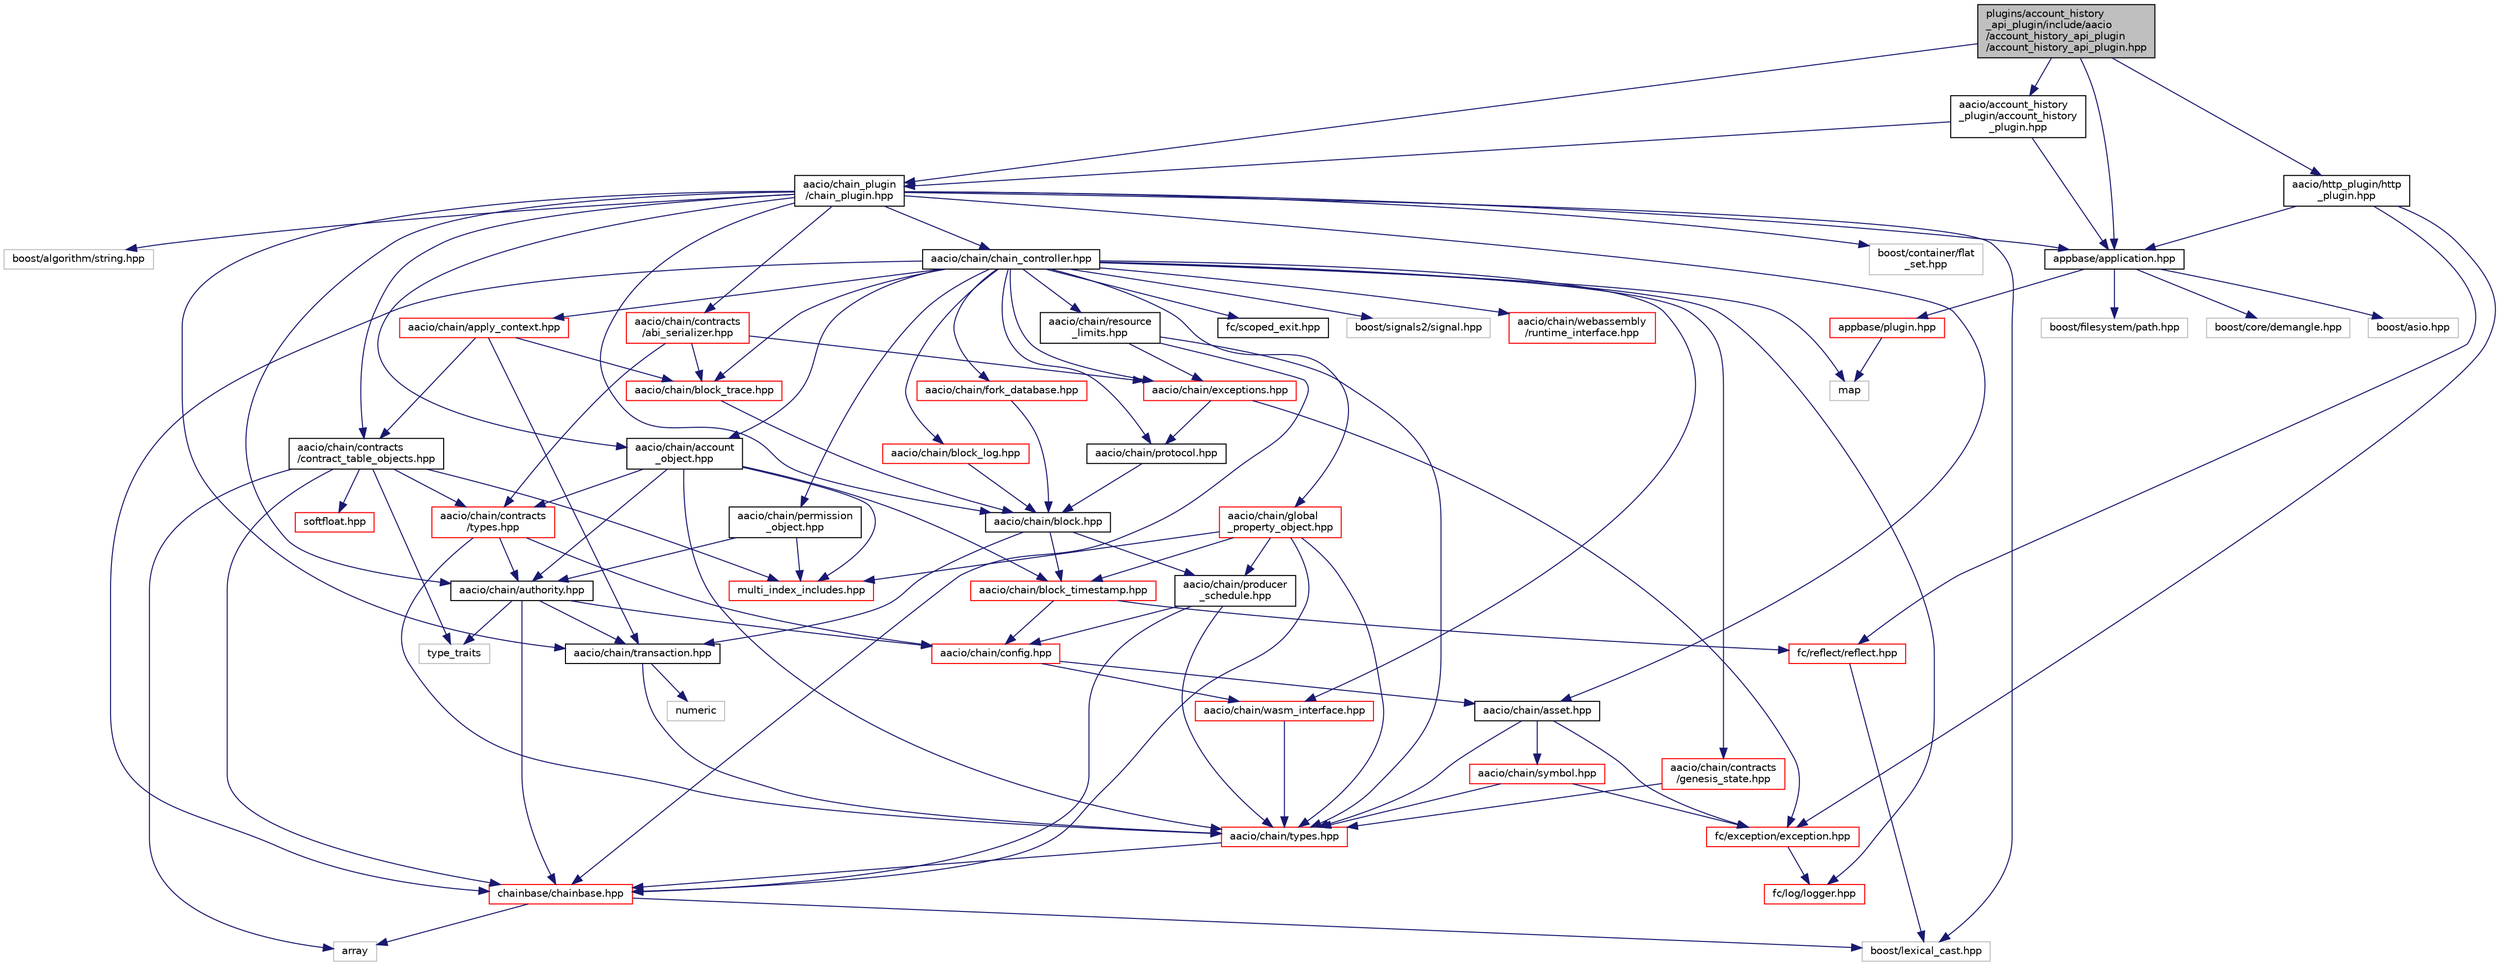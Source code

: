 digraph "plugins/account_history_api_plugin/include/aacio/account_history_api_plugin/account_history_api_plugin.hpp"
{
  edge [fontname="Helvetica",fontsize="10",labelfontname="Helvetica",labelfontsize="10"];
  node [fontname="Helvetica",fontsize="10",shape=record];
  Node0 [label="plugins/account_history\l_api_plugin/include/aacio\l/account_history_api_plugin\l/account_history_api_plugin.hpp",height=0.2,width=0.4,color="black", fillcolor="grey75", style="filled", fontcolor="black"];
  Node0 -> Node1 [color="midnightblue",fontsize="10",style="solid",fontname="Helvetica"];
  Node1 [label="aacio/account_history\l_plugin/account_history\l_plugin.hpp",height=0.2,width=0.4,color="black", fillcolor="white", style="filled",URL="$account__history__plugin_8hpp.html"];
  Node1 -> Node2 [color="midnightblue",fontsize="10",style="solid",fontname="Helvetica"];
  Node2 [label="appbase/application.hpp",height=0.2,width=0.4,color="black", fillcolor="white", style="filled",URL="$application_8hpp_source.html"];
  Node2 -> Node3 [color="midnightblue",fontsize="10",style="solid",fontname="Helvetica"];
  Node3 [label="appbase/plugin.hpp",height=0.2,width=0.4,color="red", fillcolor="white", style="filled",URL="$plugin_8hpp_source.html"];
  Node3 -> Node8 [color="midnightblue",fontsize="10",style="solid",fontname="Helvetica"];
  Node8 [label="map",height=0.2,width=0.4,color="grey75", fillcolor="white", style="filled"];
  Node2 -> Node9 [color="midnightblue",fontsize="10",style="solid",fontname="Helvetica"];
  Node9 [label="boost/filesystem/path.hpp",height=0.2,width=0.4,color="grey75", fillcolor="white", style="filled"];
  Node2 -> Node10 [color="midnightblue",fontsize="10",style="solid",fontname="Helvetica"];
  Node10 [label="boost/core/demangle.hpp",height=0.2,width=0.4,color="grey75", fillcolor="white", style="filled"];
  Node2 -> Node11 [color="midnightblue",fontsize="10",style="solid",fontname="Helvetica"];
  Node11 [label="boost/asio.hpp",height=0.2,width=0.4,color="grey75", fillcolor="white", style="filled"];
  Node1 -> Node12 [color="midnightblue",fontsize="10",style="solid",fontname="Helvetica"];
  Node12 [label="aacio/chain_plugin\l/chain_plugin.hpp",height=0.2,width=0.4,color="black", fillcolor="white", style="filled",URL="$chain__plugin_8hpp.html"];
  Node12 -> Node2 [color="midnightblue",fontsize="10",style="solid",fontname="Helvetica"];
  Node12 -> Node13 [color="midnightblue",fontsize="10",style="solid",fontname="Helvetica"];
  Node13 [label="aacio/chain/asset.hpp",height=0.2,width=0.4,color="black", fillcolor="white", style="filled",URL="$libraries_2chain_2include_2aacio_2chain_2asset_8hpp.html"];
  Node13 -> Node14 [color="midnightblue",fontsize="10",style="solid",fontname="Helvetica"];
  Node14 [label="fc/exception/exception.hpp",height=0.2,width=0.4,color="red", fillcolor="white", style="filled",URL="$exception_8hpp.html",tooltip="Defines exception&#39;s used by fc. "];
  Node14 -> Node15 [color="midnightblue",fontsize="10",style="solid",fontname="Helvetica"];
  Node15 [label="fc/log/logger.hpp",height=0.2,width=0.4,color="red", fillcolor="white", style="filled",URL="$logger_8hpp_source.html"];
  Node13 -> Node57 [color="midnightblue",fontsize="10",style="solid",fontname="Helvetica"];
  Node57 [label="aacio/chain/types.hpp",height=0.2,width=0.4,color="red", fillcolor="white", style="filled",URL="$libraries_2chain_2include_2aacio_2chain_2types_8hpp.html"];
  Node57 -> Node60 [color="midnightblue",fontsize="10",style="solid",fontname="Helvetica"];
  Node60 [label="chainbase/chainbase.hpp",height=0.2,width=0.4,color="red", fillcolor="white", style="filled",URL="$chainbase_8hpp_source.html"];
  Node60 -> Node28 [color="midnightblue",fontsize="10",style="solid",fontname="Helvetica"];
  Node28 [label="boost/lexical_cast.hpp",height=0.2,width=0.4,color="grey75", fillcolor="white", style="filled"];
  Node60 -> Node77 [color="midnightblue",fontsize="10",style="solid",fontname="Helvetica"];
  Node77 [label="array",height=0.2,width=0.4,color="grey75", fillcolor="white", style="filled"];
  Node13 -> Node129 [color="midnightblue",fontsize="10",style="solid",fontname="Helvetica"];
  Node129 [label="aacio/chain/symbol.hpp",height=0.2,width=0.4,color="red", fillcolor="white", style="filled",URL="$symbol_8hpp.html"];
  Node129 -> Node14 [color="midnightblue",fontsize="10",style="solid",fontname="Helvetica"];
  Node129 -> Node57 [color="midnightblue",fontsize="10",style="solid",fontname="Helvetica"];
  Node12 -> Node130 [color="midnightblue",fontsize="10",style="solid",fontname="Helvetica"];
  Node130 [label="aacio/chain/authority.hpp",height=0.2,width=0.4,color="black", fillcolor="white", style="filled",URL="$authority_8hpp.html"];
  Node130 -> Node60 [color="midnightblue",fontsize="10",style="solid",fontname="Helvetica"];
  Node130 -> Node131 [color="midnightblue",fontsize="10",style="solid",fontname="Helvetica"];
  Node131 [label="aacio/chain/transaction.hpp",height=0.2,width=0.4,color="black", fillcolor="white", style="filled",URL="$libraries_2chain_2include_2aacio_2chain_2transaction_8hpp.html"];
  Node131 -> Node57 [color="midnightblue",fontsize="10",style="solid",fontname="Helvetica"];
  Node131 -> Node132 [color="midnightblue",fontsize="10",style="solid",fontname="Helvetica"];
  Node132 [label="numeric",height=0.2,width=0.4,color="grey75", fillcolor="white", style="filled"];
  Node130 -> Node133 [color="midnightblue",fontsize="10",style="solid",fontname="Helvetica"];
  Node133 [label="aacio/chain/config.hpp",height=0.2,width=0.4,color="red", fillcolor="white", style="filled",URL="$libraries_2chain_2include_2aacio_2chain_2config_8hpp.html"];
  Node133 -> Node13 [color="midnightblue",fontsize="10",style="solid",fontname="Helvetica"];
  Node133 -> Node134 [color="midnightblue",fontsize="10",style="solid",fontname="Helvetica"];
  Node134 [label="aacio/chain/wasm_interface.hpp",height=0.2,width=0.4,color="red", fillcolor="white", style="filled",URL="$wasm__interface_8hpp_source.html"];
  Node134 -> Node57 [color="midnightblue",fontsize="10",style="solid",fontname="Helvetica"];
  Node130 -> Node152 [color="midnightblue",fontsize="10",style="solid",fontname="Helvetica"];
  Node152 [label="type_traits",height=0.2,width=0.4,color="grey75", fillcolor="white", style="filled"];
  Node12 -> Node153 [color="midnightblue",fontsize="10",style="solid",fontname="Helvetica"];
  Node153 [label="aacio/chain/account\l_object.hpp",height=0.2,width=0.4,color="black", fillcolor="white", style="filled",URL="$account__object_8hpp.html"];
  Node153 -> Node57 [color="midnightblue",fontsize="10",style="solid",fontname="Helvetica"];
  Node153 -> Node130 [color="midnightblue",fontsize="10",style="solid",fontname="Helvetica"];
  Node153 -> Node154 [color="midnightblue",fontsize="10",style="solid",fontname="Helvetica"];
  Node154 [label="aacio/chain/block_timestamp.hpp",height=0.2,width=0.4,color="red", fillcolor="white", style="filled",URL="$block__timestamp_8hpp_source.html"];
  Node154 -> Node133 [color="midnightblue",fontsize="10",style="solid",fontname="Helvetica"];
  Node154 -> Node27 [color="midnightblue",fontsize="10",style="solid",fontname="Helvetica"];
  Node27 [label="fc/reflect/reflect.hpp",height=0.2,width=0.4,color="red", fillcolor="white", style="filled",URL="$libraries_2fc_2include_2fc_2reflect_2reflect_8hpp_source.html"];
  Node27 -> Node28 [color="midnightblue",fontsize="10",style="solid",fontname="Helvetica"];
  Node153 -> Node155 [color="midnightblue",fontsize="10",style="solid",fontname="Helvetica"];
  Node155 [label="aacio/chain/contracts\l/types.hpp",height=0.2,width=0.4,color="red", fillcolor="white", style="filled",URL="$libraries_2chain_2include_2aacio_2chain_2contracts_2types_8hpp_source.html"];
  Node155 -> Node130 [color="midnightblue",fontsize="10",style="solid",fontname="Helvetica"];
  Node155 -> Node133 [color="midnightblue",fontsize="10",style="solid",fontname="Helvetica"];
  Node155 -> Node57 [color="midnightblue",fontsize="10",style="solid",fontname="Helvetica"];
  Node153 -> Node157 [color="midnightblue",fontsize="10",style="solid",fontname="Helvetica"];
  Node157 [label="multi_index_includes.hpp",height=0.2,width=0.4,color="red", fillcolor="white", style="filled",URL="$multi__index__includes_8hpp.html"];
  Node12 -> Node162 [color="midnightblue",fontsize="10",style="solid",fontname="Helvetica"];
  Node162 [label="aacio/chain/block.hpp",height=0.2,width=0.4,color="black", fillcolor="white", style="filled",URL="$block_8hpp.html"];
  Node162 -> Node154 [color="midnightblue",fontsize="10",style="solid",fontname="Helvetica"];
  Node162 -> Node131 [color="midnightblue",fontsize="10",style="solid",fontname="Helvetica"];
  Node162 -> Node163 [color="midnightblue",fontsize="10",style="solid",fontname="Helvetica"];
  Node163 [label="aacio/chain/producer\l_schedule.hpp",height=0.2,width=0.4,color="black", fillcolor="white", style="filled",URL="$libraries_2chain_2include_2aacio_2chain_2producer__schedule_8hpp_source.html"];
  Node163 -> Node133 [color="midnightblue",fontsize="10",style="solid",fontname="Helvetica"];
  Node163 -> Node57 [color="midnightblue",fontsize="10",style="solid",fontname="Helvetica"];
  Node163 -> Node60 [color="midnightblue",fontsize="10",style="solid",fontname="Helvetica"];
  Node12 -> Node164 [color="midnightblue",fontsize="10",style="solid",fontname="Helvetica"];
  Node164 [label="aacio/chain/chain_controller.hpp",height=0.2,width=0.4,color="black", fillcolor="white", style="filled",URL="$chain__controller_8hpp.html"];
  Node164 -> Node165 [color="midnightblue",fontsize="10",style="solid",fontname="Helvetica"];
  Node165 [label="aacio/chain/global\l_property_object.hpp",height=0.2,width=0.4,color="red", fillcolor="white", style="filled",URL="$global__property__object_8hpp.html"];
  Node165 -> Node57 [color="midnightblue",fontsize="10",style="solid",fontname="Helvetica"];
  Node165 -> Node154 [color="midnightblue",fontsize="10",style="solid",fontname="Helvetica"];
  Node165 -> Node163 [color="midnightblue",fontsize="10",style="solid",fontname="Helvetica"];
  Node165 -> Node60 [color="midnightblue",fontsize="10",style="solid",fontname="Helvetica"];
  Node165 -> Node157 [color="midnightblue",fontsize="10",style="solid",fontname="Helvetica"];
  Node164 -> Node153 [color="midnightblue",fontsize="10",style="solid",fontname="Helvetica"];
  Node164 -> Node168 [color="midnightblue",fontsize="10",style="solid",fontname="Helvetica"];
  Node168 [label="aacio/chain/permission\l_object.hpp",height=0.2,width=0.4,color="black", fillcolor="white", style="filled",URL="$permission__object_8hpp.html"];
  Node168 -> Node130 [color="midnightblue",fontsize="10",style="solid",fontname="Helvetica"];
  Node168 -> Node157 [color="midnightblue",fontsize="10",style="solid",fontname="Helvetica"];
  Node164 -> Node169 [color="midnightblue",fontsize="10",style="solid",fontname="Helvetica"];
  Node169 [label="aacio/chain/fork_database.hpp",height=0.2,width=0.4,color="red", fillcolor="white", style="filled",URL="$fork__database_8hpp.html"];
  Node169 -> Node162 [color="midnightblue",fontsize="10",style="solid",fontname="Helvetica"];
  Node164 -> Node171 [color="midnightblue",fontsize="10",style="solid",fontname="Helvetica"];
  Node171 [label="aacio/chain/block_log.hpp",height=0.2,width=0.4,color="red", fillcolor="white", style="filled",URL="$block__log_8hpp.html"];
  Node171 -> Node162 [color="midnightblue",fontsize="10",style="solid",fontname="Helvetica"];
  Node164 -> Node172 [color="midnightblue",fontsize="10",style="solid",fontname="Helvetica"];
  Node172 [label="aacio/chain/block_trace.hpp",height=0.2,width=0.4,color="red", fillcolor="white", style="filled",URL="$block__trace_8hpp.html"];
  Node172 -> Node162 [color="midnightblue",fontsize="10",style="solid",fontname="Helvetica"];
  Node164 -> Node60 [color="midnightblue",fontsize="10",style="solid",fontname="Helvetica"];
  Node164 -> Node174 [color="midnightblue",fontsize="10",style="solid",fontname="Helvetica"];
  Node174 [label="fc/scoped_exit.hpp",height=0.2,width=0.4,color="black", fillcolor="white", style="filled",URL="$scoped__exit_8hpp_source.html"];
  Node164 -> Node175 [color="midnightblue",fontsize="10",style="solid",fontname="Helvetica"];
  Node175 [label="boost/signals2/signal.hpp",height=0.2,width=0.4,color="grey75", fillcolor="white", style="filled"];
  Node164 -> Node176 [color="midnightblue",fontsize="10",style="solid",fontname="Helvetica"];
  Node176 [label="aacio/chain/protocol.hpp",height=0.2,width=0.4,color="black", fillcolor="white", style="filled",URL="$libraries_2chain_2include_2aacio_2chain_2protocol_8hpp.html"];
  Node176 -> Node162 [color="midnightblue",fontsize="10",style="solid",fontname="Helvetica"];
  Node164 -> Node177 [color="midnightblue",fontsize="10",style="solid",fontname="Helvetica"];
  Node177 [label="aacio/chain/apply_context.hpp",height=0.2,width=0.4,color="red", fillcolor="white", style="filled",URL="$apply__context_8hpp.html"];
  Node177 -> Node172 [color="midnightblue",fontsize="10",style="solid",fontname="Helvetica"];
  Node177 -> Node131 [color="midnightblue",fontsize="10",style="solid",fontname="Helvetica"];
  Node177 -> Node179 [color="midnightblue",fontsize="10",style="solid",fontname="Helvetica"];
  Node179 [label="aacio/chain/contracts\l/contract_table_objects.hpp",height=0.2,width=0.4,color="black", fillcolor="white", style="filled",URL="$contract__table__objects_8hpp.html"];
  Node179 -> Node155 [color="midnightblue",fontsize="10",style="solid",fontname="Helvetica"];
  Node179 -> Node157 [color="midnightblue",fontsize="10",style="solid",fontname="Helvetica"];
  Node179 -> Node180 [color="midnightblue",fontsize="10",style="solid",fontname="Helvetica"];
  Node180 [label="softfloat.hpp",height=0.2,width=0.4,color="red", fillcolor="white", style="filled",URL="$softfloat_8hpp_source.html"];
  Node179 -> Node60 [color="midnightblue",fontsize="10",style="solid",fontname="Helvetica"];
  Node179 -> Node77 [color="midnightblue",fontsize="10",style="solid",fontname="Helvetica"];
  Node179 -> Node152 [color="midnightblue",fontsize="10",style="solid",fontname="Helvetica"];
  Node164 -> Node183 [color="midnightblue",fontsize="10",style="solid",fontname="Helvetica"];
  Node183 [label="aacio/chain/exceptions.hpp",height=0.2,width=0.4,color="red", fillcolor="white", style="filled",URL="$exceptions_8hpp.html"];
  Node183 -> Node14 [color="midnightblue",fontsize="10",style="solid",fontname="Helvetica"];
  Node183 -> Node176 [color="midnightblue",fontsize="10",style="solid",fontname="Helvetica"];
  Node164 -> Node185 [color="midnightblue",fontsize="10",style="solid",fontname="Helvetica"];
  Node185 [label="aacio/chain/contracts\l/genesis_state.hpp",height=0.2,width=0.4,color="red", fillcolor="white", style="filled",URL="$genesis__state_8hpp.html"];
  Node185 -> Node57 [color="midnightblue",fontsize="10",style="solid",fontname="Helvetica"];
  Node164 -> Node187 [color="midnightblue",fontsize="10",style="solid",fontname="Helvetica"];
  Node187 [label="aacio/chain/resource\l_limits.hpp",height=0.2,width=0.4,color="black", fillcolor="white", style="filled",URL="$resource__limits_8hpp_source.html"];
  Node187 -> Node183 [color="midnightblue",fontsize="10",style="solid",fontname="Helvetica"];
  Node187 -> Node57 [color="midnightblue",fontsize="10",style="solid",fontname="Helvetica"];
  Node187 -> Node60 [color="midnightblue",fontsize="10",style="solid",fontname="Helvetica"];
  Node164 -> Node134 [color="midnightblue",fontsize="10",style="solid",fontname="Helvetica"];
  Node164 -> Node188 [color="midnightblue",fontsize="10",style="solid",fontname="Helvetica"];
  Node188 [label="aacio/chain/webassembly\l/runtime_interface.hpp",height=0.2,width=0.4,color="red", fillcolor="white", style="filled",URL="$runtime__interface_8hpp_source.html"];
  Node164 -> Node15 [color="midnightblue",fontsize="10",style="solid",fontname="Helvetica"];
  Node164 -> Node8 [color="midnightblue",fontsize="10",style="solid",fontname="Helvetica"];
  Node12 -> Node179 [color="midnightblue",fontsize="10",style="solid",fontname="Helvetica"];
  Node12 -> Node131 [color="midnightblue",fontsize="10",style="solid",fontname="Helvetica"];
  Node12 -> Node189 [color="midnightblue",fontsize="10",style="solid",fontname="Helvetica"];
  Node189 [label="aacio/chain/contracts\l/abi_serializer.hpp",height=0.2,width=0.4,color="red", fillcolor="white", style="filled",URL="$abi__serializer_8hpp.html"];
  Node189 -> Node155 [color="midnightblue",fontsize="10",style="solid",fontname="Helvetica"];
  Node189 -> Node172 [color="midnightblue",fontsize="10",style="solid",fontname="Helvetica"];
  Node189 -> Node183 [color="midnightblue",fontsize="10",style="solid",fontname="Helvetica"];
  Node12 -> Node38 [color="midnightblue",fontsize="10",style="solid",fontname="Helvetica"];
  Node38 [label="boost/container/flat\l_set.hpp",height=0.2,width=0.4,color="grey75", fillcolor="white", style="filled"];
  Node12 -> Node190 [color="midnightblue",fontsize="10",style="solid",fontname="Helvetica"];
  Node190 [label="boost/algorithm/string.hpp",height=0.2,width=0.4,color="grey75", fillcolor="white", style="filled"];
  Node12 -> Node28 [color="midnightblue",fontsize="10",style="solid",fontname="Helvetica"];
  Node0 -> Node12 [color="midnightblue",fontsize="10",style="solid",fontname="Helvetica"];
  Node0 -> Node191 [color="midnightblue",fontsize="10",style="solid",fontname="Helvetica"];
  Node191 [label="aacio/http_plugin/http\l_plugin.hpp",height=0.2,width=0.4,color="black", fillcolor="white", style="filled",URL="$http__plugin_8hpp.html"];
  Node191 -> Node2 [color="midnightblue",fontsize="10",style="solid",fontname="Helvetica"];
  Node191 -> Node14 [color="midnightblue",fontsize="10",style="solid",fontname="Helvetica"];
  Node191 -> Node27 [color="midnightblue",fontsize="10",style="solid",fontname="Helvetica"];
  Node0 -> Node2 [color="midnightblue",fontsize="10",style="solid",fontname="Helvetica"];
}
